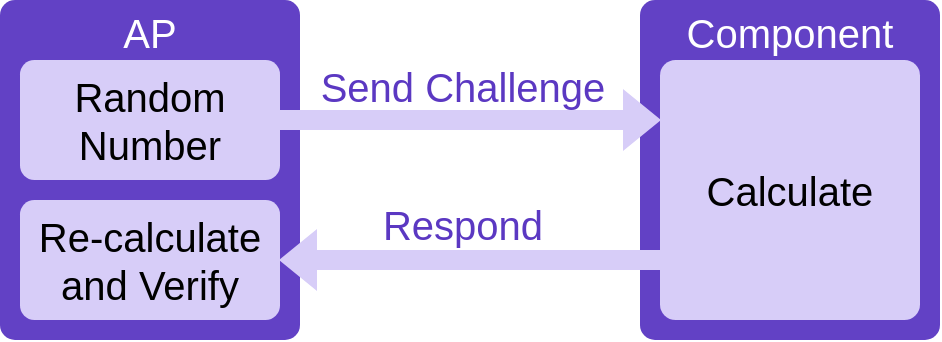 <mxfile version="24.2.2" type="device">
  <diagram name="Page-1" id="Q8tB0Zb_GBSvzR4nFOCO">
    <mxGraphModel dx="489" dy="324" grid="1" gridSize="10" guides="1" tooltips="1" connect="1" arrows="1" fold="1" page="1" pageScale="1" pageWidth="850" pageHeight="1100" math="0" shadow="0">
      <root>
        <mxCell id="0" />
        <mxCell id="1" parent="0" />
        <mxCell id="-c-s189AFRnEuxBVTGTI-1" value="AP" style="rounded=1;whiteSpace=wrap;html=1;fontFamily=Arial;fontSize=20;fillColor=#6241c5;strokeColor=none;fontColor=#FFFFFF;verticalAlign=top;arcSize=5;spacing=0;" parent="1" vertex="1">
          <mxGeometry x="160" y="560" width="150" height="170" as="geometry" />
        </mxCell>
        <mxCell id="-c-s189AFRnEuxBVTGTI-5" value="Component" style="rounded=1;whiteSpace=wrap;html=1;fontFamily=Arial;fontSize=20;fillColor=#6241c5;strokeColor=none;fontColor=#FFFFFF;verticalAlign=top;arcSize=5;spacing=0;" parent="1" vertex="1">
          <mxGeometry x="480" y="560" width="150" height="170" as="geometry" />
        </mxCell>
        <mxCell id="-c-s189AFRnEuxBVTGTI-6" value="Random Number" style="rounded=1;whiteSpace=wrap;html=1;fontFamily=Arial;fontSize=20;fillColor=#d7cdf8;strokeColor=none;fontColor=#000000;verticalAlign=middle;arcSize=12;" parent="1" vertex="1">
          <mxGeometry x="170" y="590" width="130" height="60" as="geometry" />
        </mxCell>
        <mxCell id="-c-s189AFRnEuxBVTGTI-7" value="" style="shape=flexArrow;endArrow=classic;html=1;rounded=0;strokeColor=none;fillColor=#d7cdf8;exitX=1;exitY=0.5;exitDx=0;exitDy=0;" parent="1" edge="1">
          <mxGeometry width="50" height="50" relative="1" as="geometry">
            <mxPoint x="299" y="620" as="sourcePoint" />
            <mxPoint x="491" y="620" as="targetPoint" />
          </mxGeometry>
        </mxCell>
        <mxCell id="-c-s189AFRnEuxBVTGTI-8" value="Send Challenge" style="text;html=1;align=center;verticalAlign=middle;whiteSpace=wrap;rounded=0;fontFamily=Arial;fontSize=20;fontColor=#5b38c2;" parent="1" vertex="1">
          <mxGeometry x="314" y="588" width="155" height="30" as="geometry" />
        </mxCell>
        <mxCell id="-c-s189AFRnEuxBVTGTI-9" value="Calculate" style="rounded=1;whiteSpace=wrap;html=1;fontFamily=Arial;fontSize=20;fillColor=#d7cdf8;strokeColor=none;fontColor=#000000;verticalAlign=middle;arcSize=6;" parent="1" vertex="1">
          <mxGeometry x="490" y="590" width="130" height="130" as="geometry" />
        </mxCell>
        <mxCell id="-c-s189AFRnEuxBVTGTI-10" value="Re-calculate and Verify" style="rounded=1;whiteSpace=wrap;html=1;fontFamily=Arial;fontSize=20;fillColor=#d7cdf8;strokeColor=none;fontColor=#000000;verticalAlign=middle;arcSize=12;" parent="1" vertex="1">
          <mxGeometry x="170" y="660" width="130" height="60" as="geometry" />
        </mxCell>
        <mxCell id="-c-s189AFRnEuxBVTGTI-11" value="" style="shape=flexArrow;endArrow=classic;html=1;rounded=0;strokeColor=none;fillColor=#d7cdf8;" parent="1" edge="1">
          <mxGeometry width="50" height="50" relative="1" as="geometry">
            <mxPoint x="501" y="690" as="sourcePoint" />
            <mxPoint x="299" y="690" as="targetPoint" />
          </mxGeometry>
        </mxCell>
        <mxCell id="-c-s189AFRnEuxBVTGTI-12" value="Respond" style="text;html=1;align=center;verticalAlign=middle;whiteSpace=wrap;rounded=0;fontFamily=Arial;fontSize=20;fontColor=#5b38c2;" parent="1" vertex="1">
          <mxGeometry x="314" y="657" width="155" height="30" as="geometry" />
        </mxCell>
      </root>
    </mxGraphModel>
  </diagram>
</mxfile>

